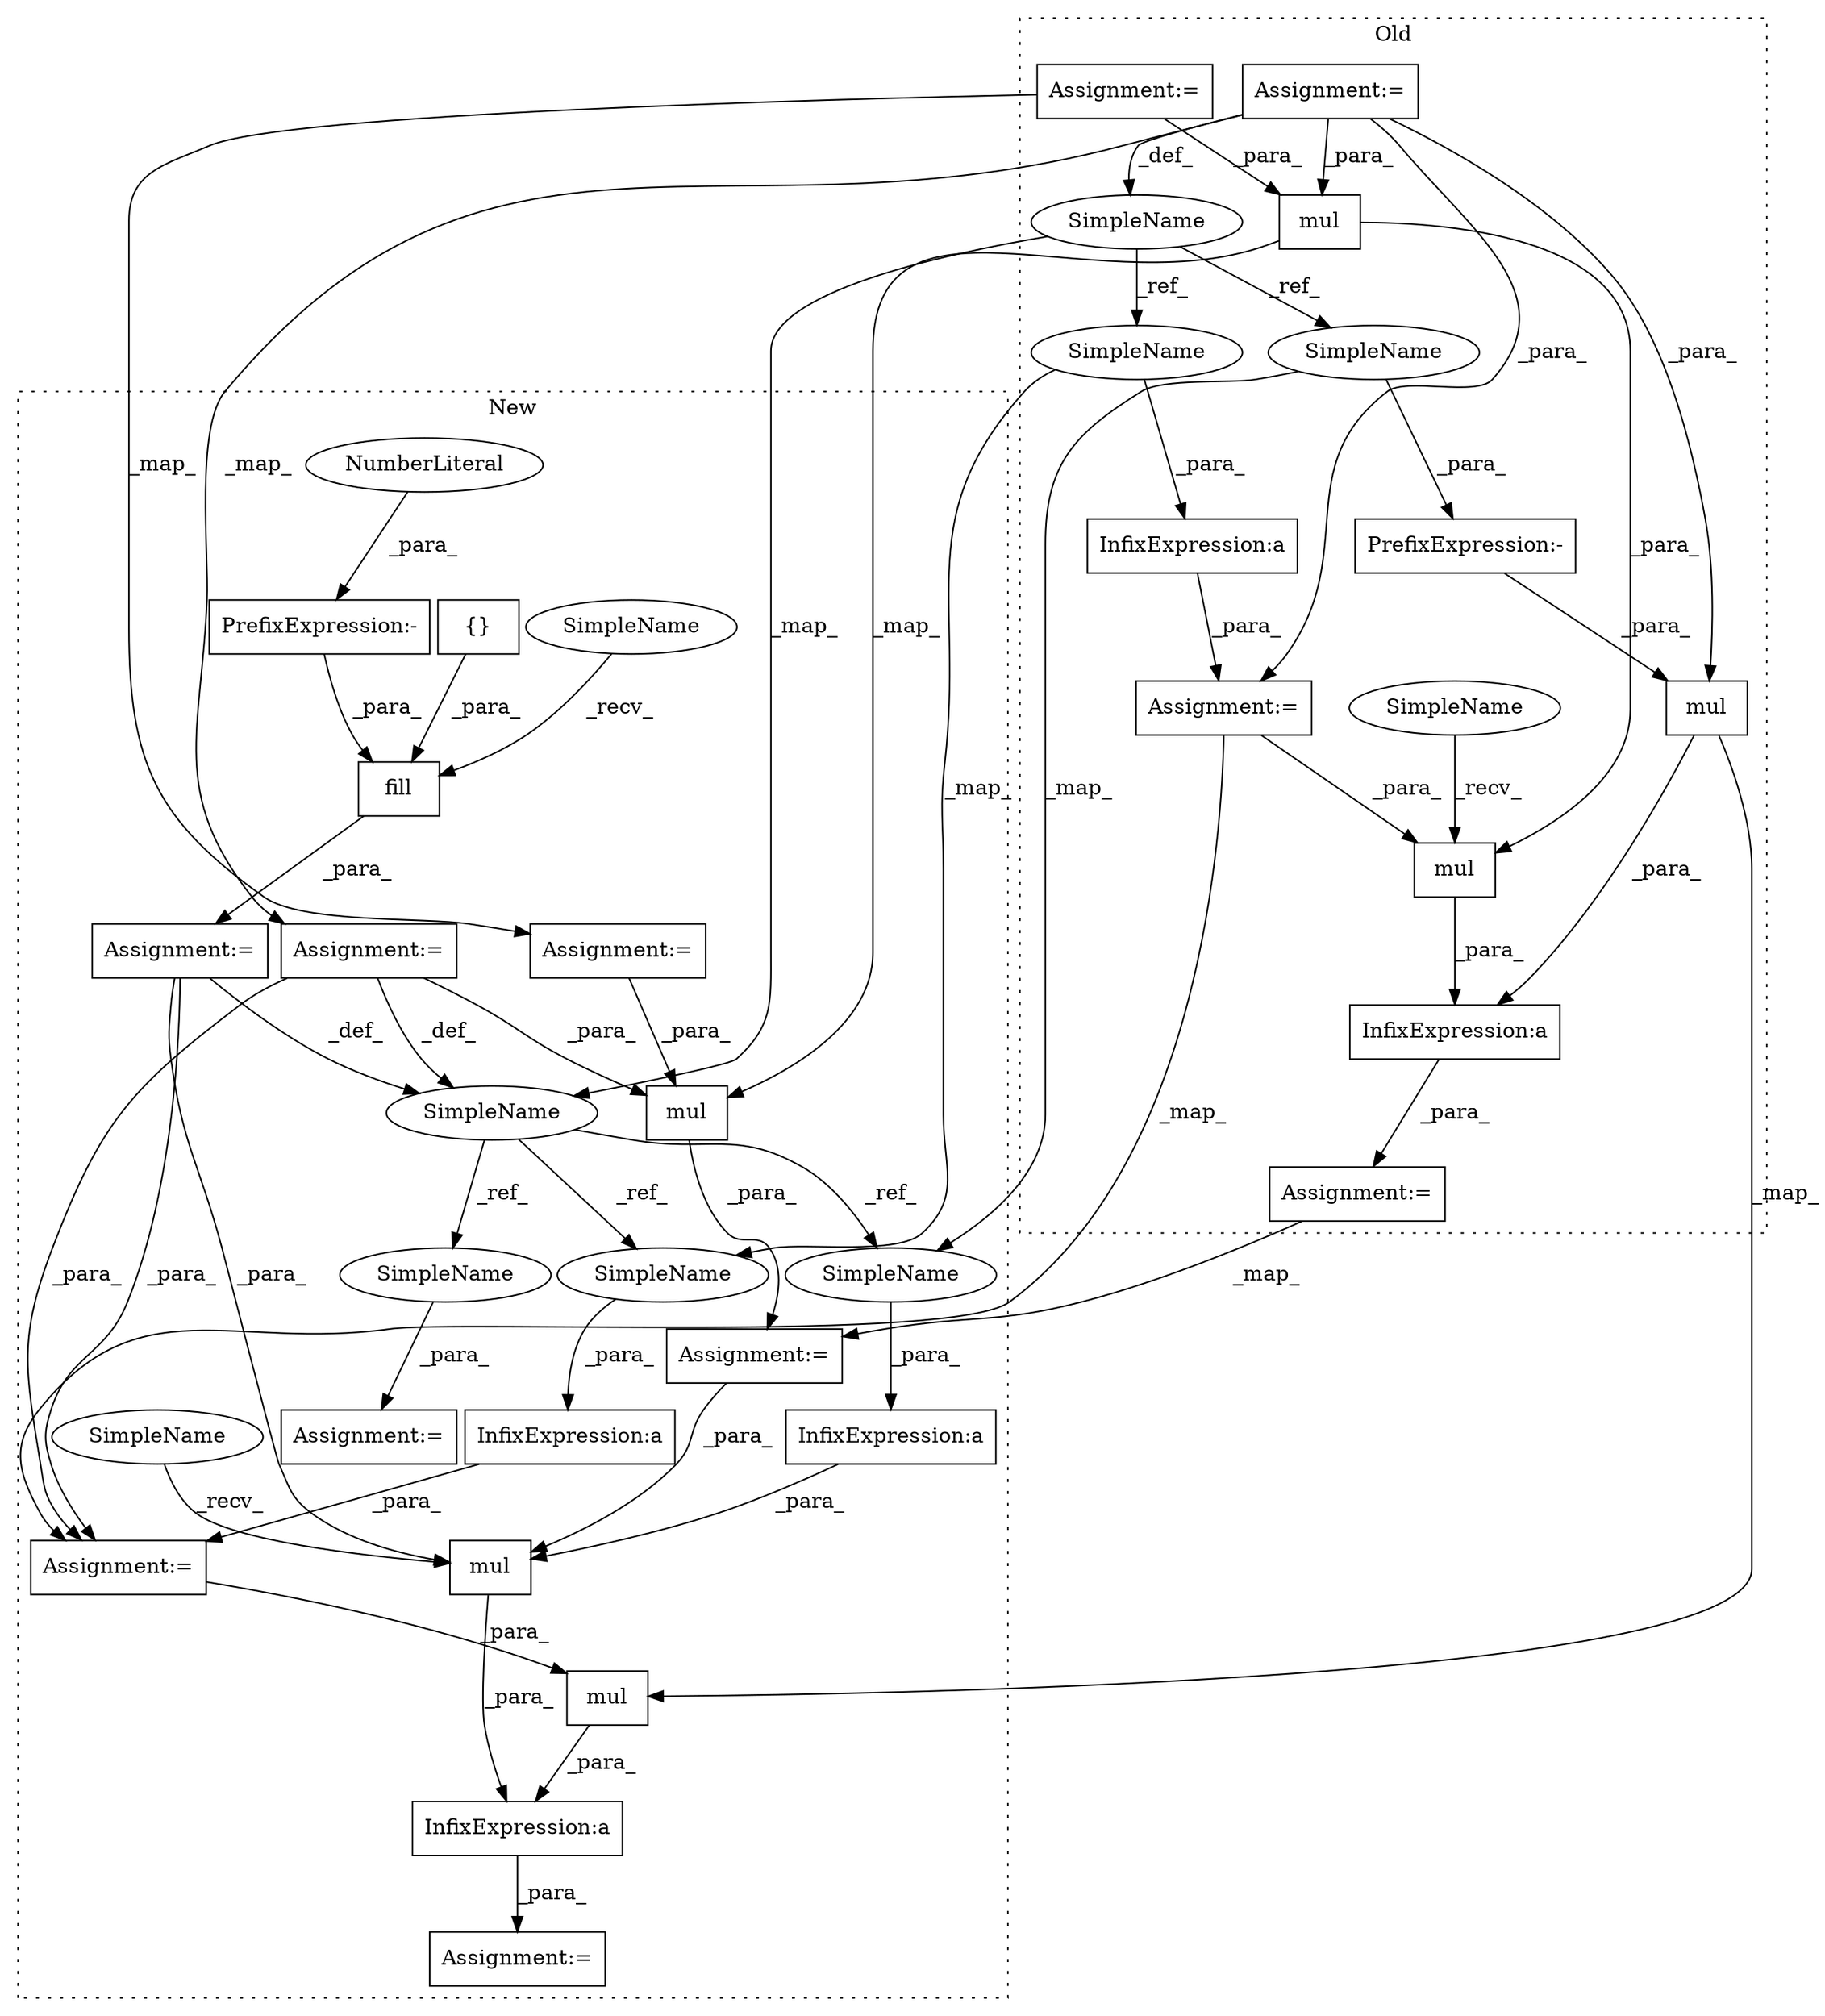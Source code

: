 digraph G {
subgraph cluster0 {
1 [label="mul" a="32" s="3515,3566" l="4,1" shape="box"];
5 [label="InfixExpression:a" a="27" s="3454" l="3" shape="box"];
7 [label="InfixExpression:a" a="27" s="3501" l="3" shape="box"];
9 [label="SimpleName" a="42" s="3347" l="9" shape="ellipse"];
11 [label="PrefixExpression:-" a="38" s="3411" l="1" shape="box"];
16 [label="mul" a="32" s="3489,3500" l="4,1" shape="box"];
21 [label="mul" a="32" s="3530,3557" l="4,1" shape="box"];
23 [label="Assignment:=" a="7" s="3253" l="1" shape="box"];
24 [label="Assignment:=" a="7" s="2758" l="1" shape="box"];
26 [label="Assignment:=" a="7" s="3476" l="1" shape="box"];
29 [label="Assignment:=" a="7" s="3437" l="1" shape="box"];
30 [label="SimpleName" a="42" s="3504" l="10" shape="ellipse"];
34 [label="SimpleName" a="42" s="3412" l="9" shape="ellipse"];
35 [label="SimpleName" a="42" s="3457" l="9" shape="ellipse"];
label = "Old";
style="dotted";
}
subgraph cluster1 {
2 [label="{}" a="4" s="3005,3026" l="1,1" shape="box"];
3 [label="Assignment:=" a="7" s="2979" l="1" shape="box"];
4 [label="InfixExpression:a" a="27" s="3634" l="3" shape="box"];
6 [label="InfixExpression:a" a="27" s="3730" l="3" shape="box"];
8 [label="InfixExpression:a" a="27" s="3681" l="3" shape="box"];
10 [label="SimpleName" a="42" s="3561" l="8" shape="ellipse"];
12 [label="mul" a="32" s="3744,3760" l="4,1" shape="box"];
13 [label="fill" a="32" s="2991,3035" l="5,1" shape="box"];
14 [label="Assignment:=" a="7" s="3871" l="1" shape="box"];
15 [label="Assignment:=" a="7" s="3702" l="1" shape="box"];
17 [label="mul" a="32" s="3715,3729" l="4,1" shape="box"];
18 [label="PrefixExpression:-" a="38" s="3028" l="1" shape="box"];
19 [label="NumberLiteral" a="34" s="3029" l="6" shape="ellipse"];
20 [label="mul" a="32" s="3525,3552" l="4,1" shape="box"];
22 [label="Assignment:=" a="7" s="3370" l="1" shape="box"];
25 [label="Assignment:=" a="7" s="2918" l="1" shape="box"];
27 [label="Assignment:=" a="7" s="3513" l="1" shape="box"];
28 [label="Assignment:=" a="7" s="3613" l="1" shape="box"];
31 [label="SimpleName" a="42" s="3637" l="8" shape="ellipse"];
32 [label="SimpleName" a="42" s="3684" l="8" shape="ellipse"];
33 [label="SimpleName" a="42" s="3872" l="8" shape="ellipse"];
36 [label="SimpleName" a="42" s="2980" l="10" shape="ellipse"];
37 [label="SimpleName" a="42" s="3733" l="10" shape="ellipse"];
label = "New";
style="dotted";
}
1 -> 7 [label="_para_"];
2 -> 13 [label="_para_"];
3 -> 28 [label="_para_"];
3 -> 12 [label="_para_"];
3 -> 10 [label="_def_"];
4 -> 28 [label="_para_"];
5 -> 29 [label="_para_"];
6 -> 15 [label="_para_"];
7 -> 26 [label="_para_"];
8 -> 12 [label="_para_"];
9 -> 35 [label="_ref_"];
9 -> 34 [label="_ref_"];
9 -> 10 [label="_map_"];
10 -> 31 [label="_ref_"];
10 -> 33 [label="_ref_"];
10 -> 32 [label="_ref_"];
11 -> 16 [label="_para_"];
12 -> 6 [label="_para_"];
13 -> 3 [label="_para_"];
16 -> 7 [label="_para_"];
16 -> 17 [label="_map_"];
17 -> 6 [label="_para_"];
18 -> 13 [label="_para_"];
19 -> 18 [label="_para_"];
20 -> 27 [label="_para_"];
21 -> 1 [label="_para_"];
21 -> 20 [label="_map_"];
22 -> 20 [label="_para_"];
23 -> 21 [label="_para_"];
23 -> 22 [label="_map_"];
24 -> 21 [label="_para_"];
24 -> 25 [label="_map_"];
24 -> 16 [label="_para_"];
24 -> 9 [label="_def_"];
24 -> 29 [label="_para_"];
25 -> 20 [label="_para_"];
25 -> 28 [label="_para_"];
25 -> 10 [label="_def_"];
26 -> 27 [label="_map_"];
27 -> 12 [label="_para_"];
28 -> 17 [label="_para_"];
29 -> 1 [label="_para_"];
29 -> 28 [label="_map_"];
30 -> 1 [label="_recv_"];
31 -> 4 [label="_para_"];
32 -> 8 [label="_para_"];
33 -> 14 [label="_para_"];
34 -> 32 [label="_map_"];
34 -> 11 [label="_para_"];
35 -> 31 [label="_map_"];
35 -> 5 [label="_para_"];
36 -> 13 [label="_recv_"];
37 -> 12 [label="_recv_"];
}